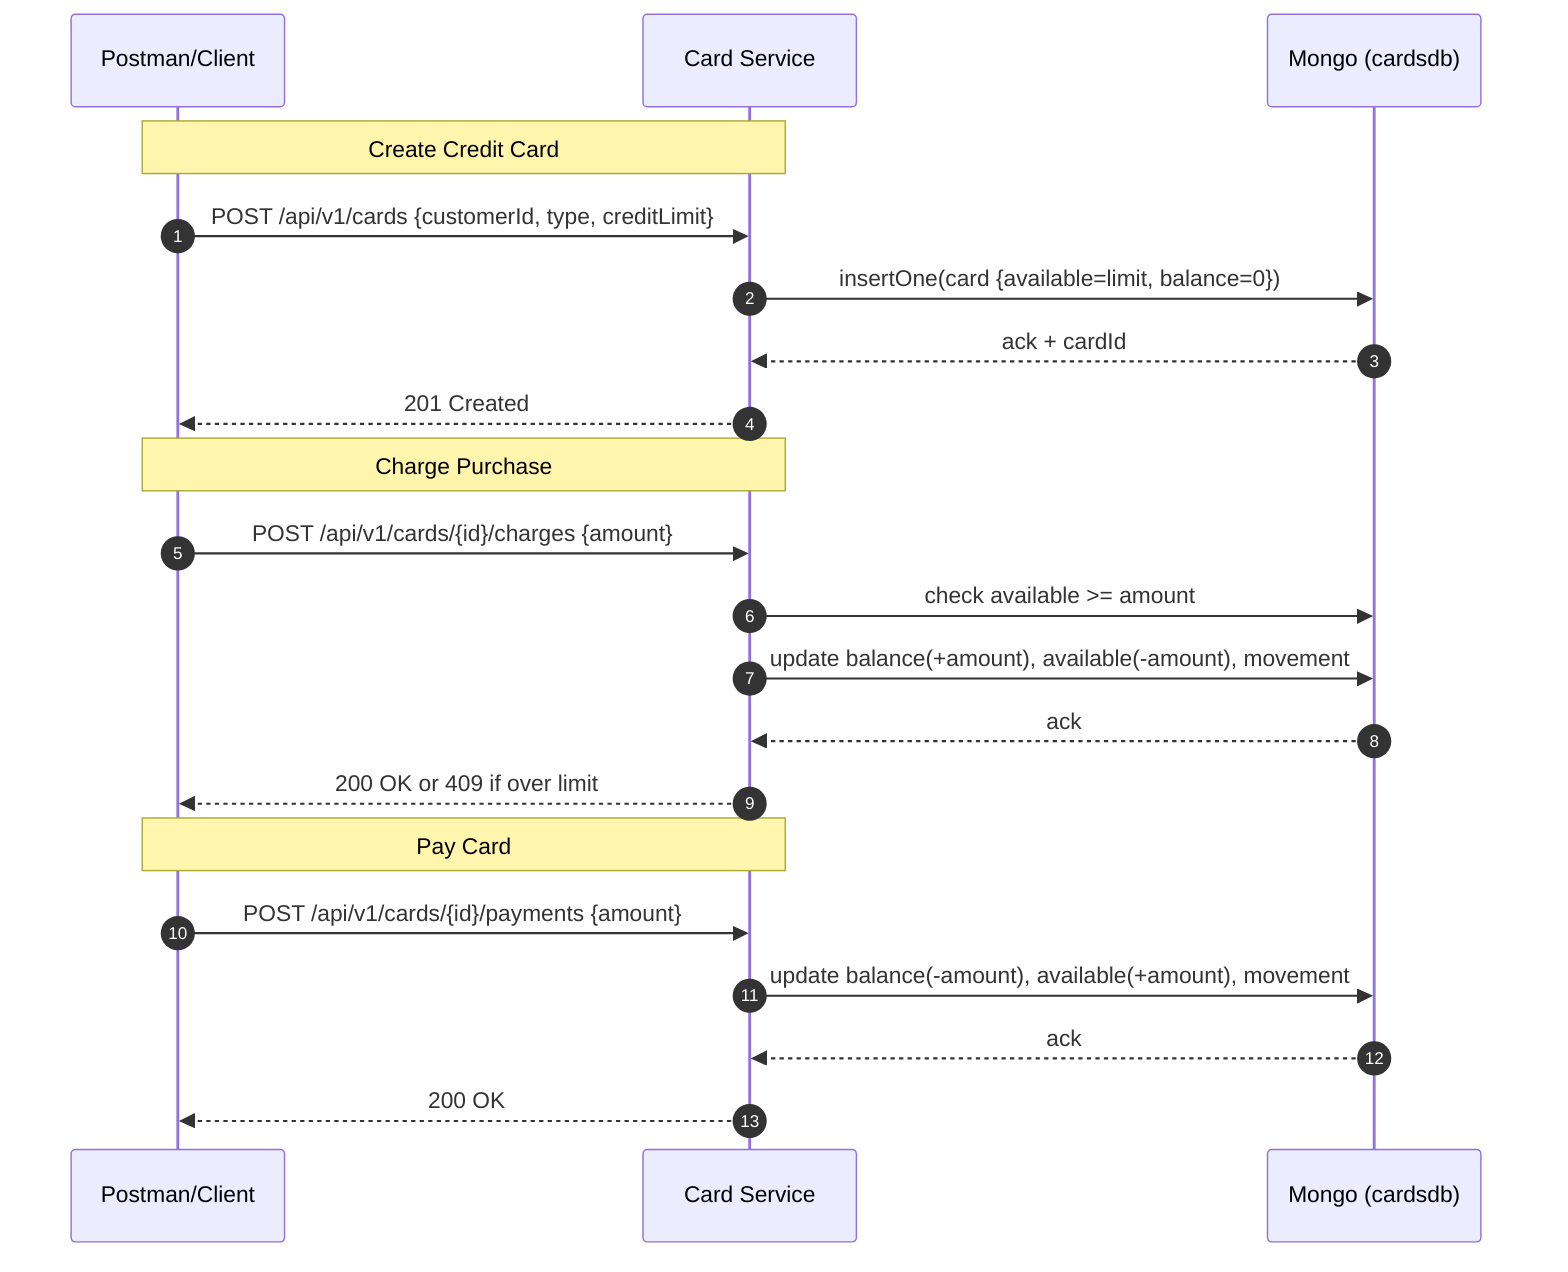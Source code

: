 %% card-seq.mmd
sequenceDiagram
    autonumber
    participant PM as Postman/Client
    participant CA as Card Service
    participant DB as Mongo (cardsdb)

    Note over PM,CA: Create Credit Card

    PM->>CA: POST /api/v1/cards {customerId, type, creditLimit}
    CA->>DB: insertOne(card {available=limit, balance=0})
    DB-->>CA: ack + cardId
    CA-->>PM: 201 Created

    Note over PM,CA: Charge Purchase

    PM->>CA: POST /api/v1/cards/{id}/charges {amount}
    CA->>DB: check available >= amount
    CA->>DB: update balance(+amount), available(-amount), movement
    DB-->>CA: ack
    CA-->>PM: 200 OK or 409 if over limit

    Note over PM,CA: Pay Card

    PM->>CA: POST /api/v1/cards/{id}/payments {amount}
    CA->>DB: update balance(-amount), available(+amount), movement
    DB-->>CA: ack
    CA-->>PM: 200 OK